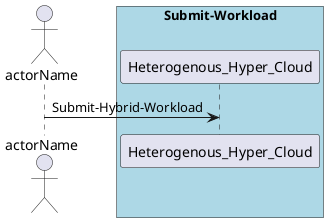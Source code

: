 @startuml
Actor "actorName" as A

box "Submit-Workload" #lightblue
participant "Heterogenous_Hyper_Cloud" as S
A -> S : Submit-Hybrid-Workload
end box

@enduml
